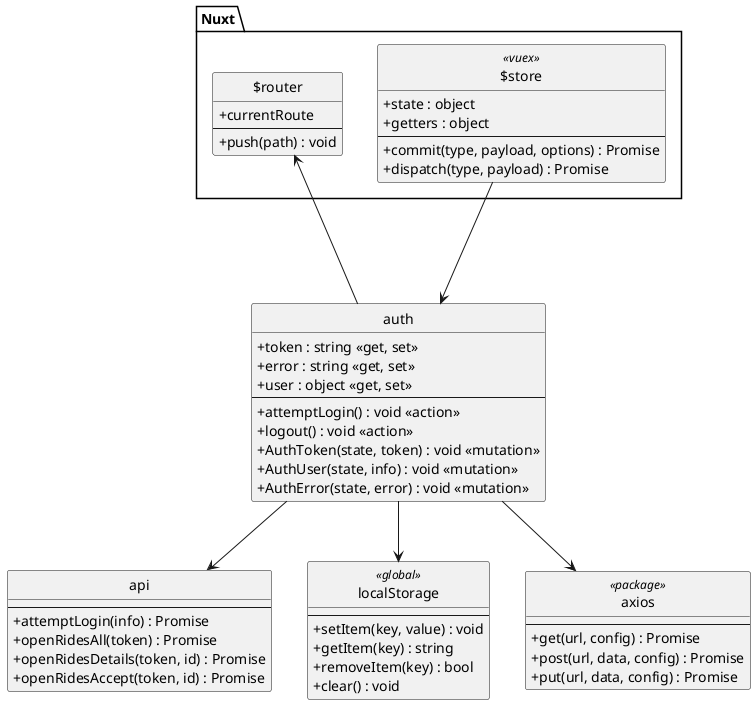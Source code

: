 @startuml

skinparam shadowing false
skinparam classAttributeIconSize 0
skinparam monochrome true
skinparam background white
skinparam style strictuml

package Nuxt {
    class $router {
        + currentRoute
        --
        + push(path) : void
    }

    class $store <<vuex>> {
        + state : object
        + getters : object
        --
        + commit(type, payload, options) : Promise
        + dispatch(type, payload) : Promise
    }
}

class auth {
    + token : string <<get, set>>
    + error : string <<get, set>>
    + user : object <<get, set>>
    --
    + attemptLogin() : void <<action>>
    + logout() : void <<action>>
    + AuthToken(state, token) : void <<mutation>>
    + AuthUser(state, info) : void <<mutation>>
    + AuthError(state, error) : void <<mutation>>
}
$store ---> auth
auth --> $router

class api {
    --
    + attemptLogin(info) : Promise
    + openRidesAll(token) : Promise
    + openRidesDetails(token, id) : Promise
    + openRidesAccept(token, id) : Promise
}
auth --> api

class localStorage <<global>> {
    --
    + setItem(key, value) : void
    + getItem(key) : string
    + removeItem(key) : bool
    + clear() : void
}
auth --> localStorage

class axios <<package>> {
    --
    + get(url, config) : Promise
    + post(url, data, config) : Promise
    + put(url, data, config) : Promise
}
auth --> axios

@enduml
